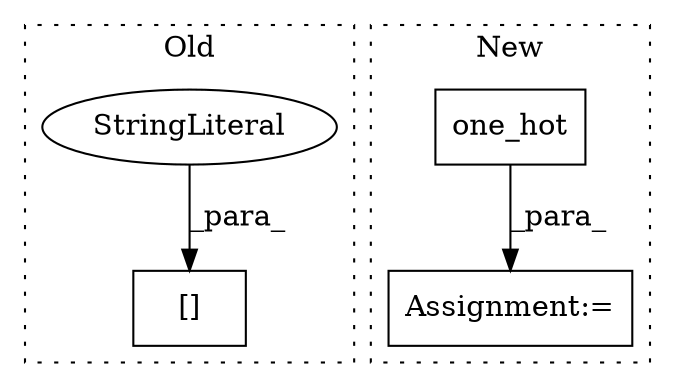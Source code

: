 digraph G {
subgraph cluster0 {
1 [label="[]" a="2" s="1122,1169" l="29,1" shape="box"];
4 [label="StringLiteral" a="45" s="1151" l="18" shape="ellipse"];
label = "Old";
style="dotted";
}
subgraph cluster1 {
2 [label="one_hot" a="32" s="1041,1088" l="8,1" shape="box"];
3 [label="Assignment:=" a="7" s="1029" l="1" shape="box"];
label = "New";
style="dotted";
}
2 -> 3 [label="_para_"];
4 -> 1 [label="_para_"];
}